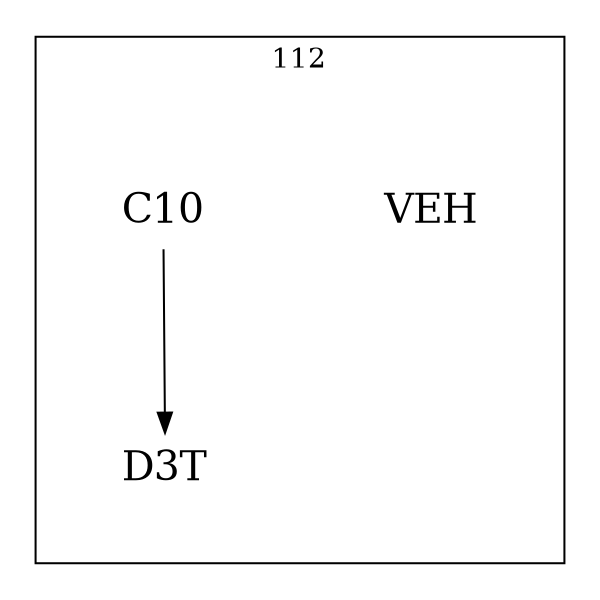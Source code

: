 strict digraph DAGS {
	size = "4,4!" ; ratio ="fill"; subgraph cluster_0{
			labeldoc = "t";
			label = "112";node	[label= VEH, shape = plaintext, fontsize=20] VEH;node	[label= D3T, shape = plaintext, fontsize=20] D3T;node	[label= C10, shape = plaintext, fontsize=20] C10;
C10->D3T;
	}}